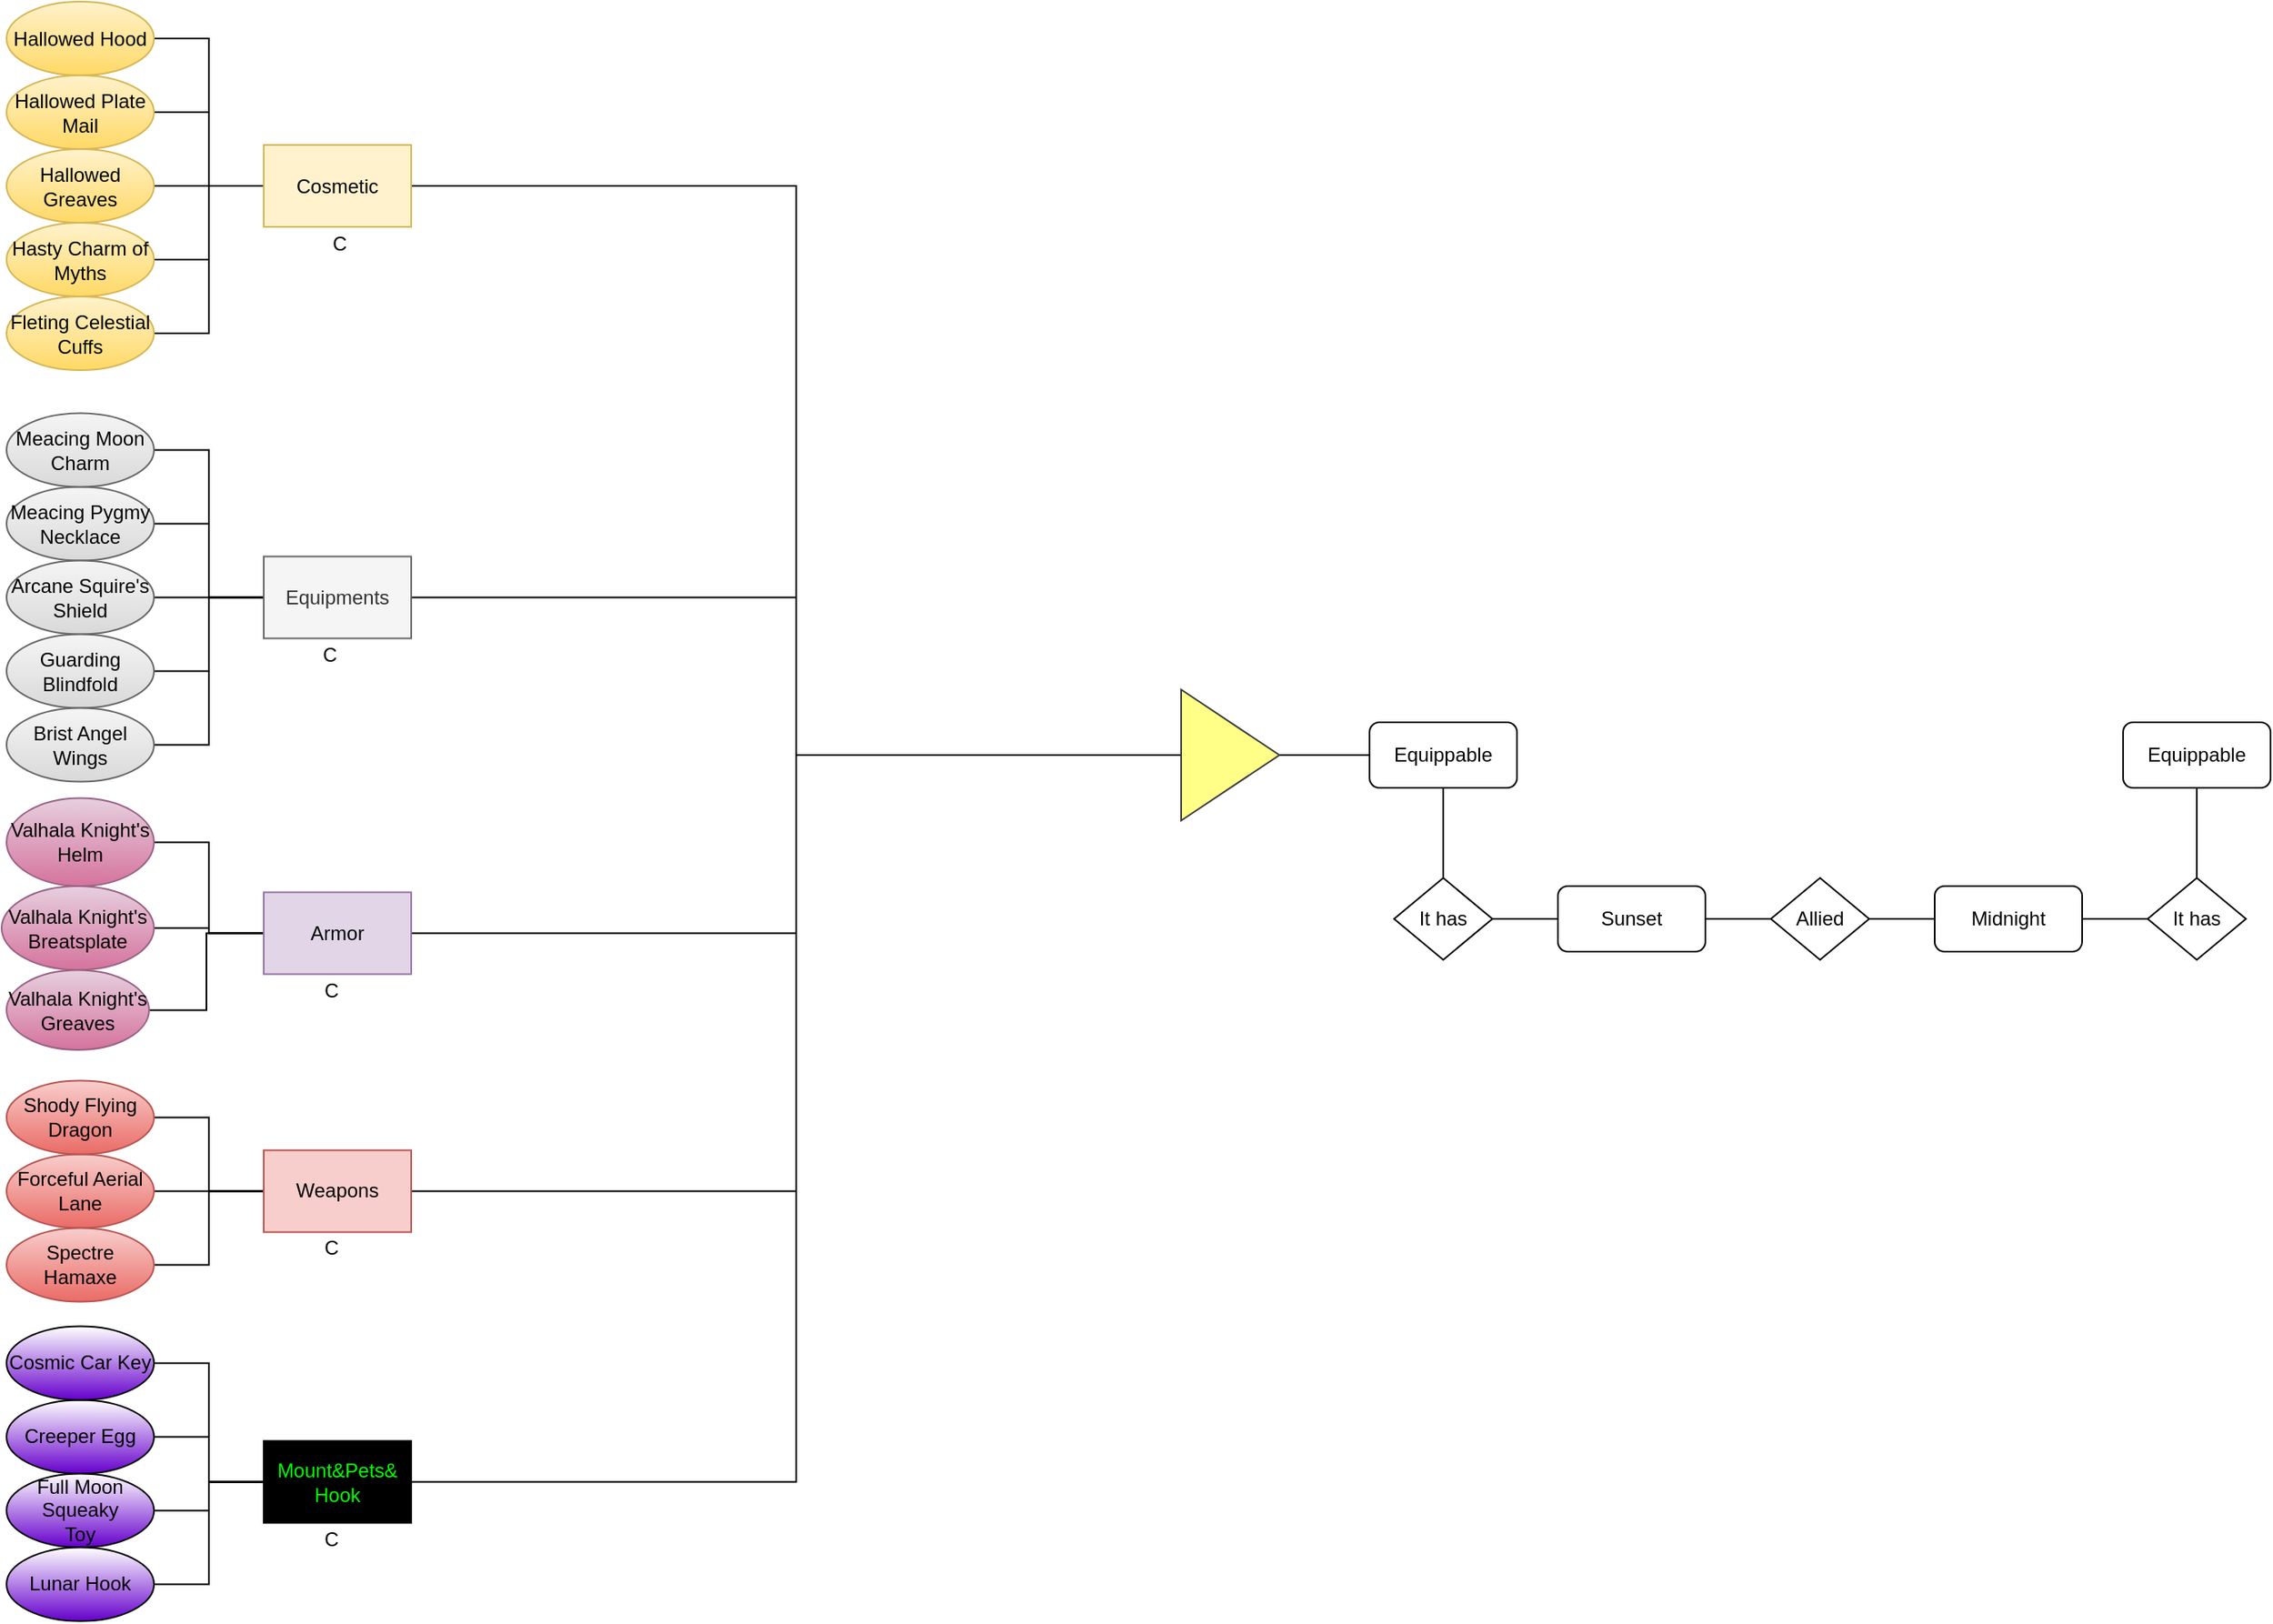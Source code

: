 <mxfile version="18.0.6" type="device"><diagram id="eugVeNgb4exJwiaft4gN" name="Página-1"><mxGraphModel dx="3541" dy="2334" grid="1" gridSize="10" guides="1" tooltips="1" connect="1" arrows="1" fold="1" page="1" pageScale="1" pageWidth="827" pageHeight="1169" math="0" shadow="0"><root><mxCell id="0"/><mxCell id="1" parent="0"/><mxCell id="1YuZW1kbg1nzWT9jqsUz-4" style="edgeStyle=orthogonalEdgeStyle;rounded=0;orthogonalLoop=1;jettySize=auto;html=1;entryX=0;entryY=0.5;entryDx=0;entryDy=0;endArrow=none;endFill=0;" parent="1" source="1YuZW1kbg1nzWT9jqsUz-1" target="1YuZW1kbg1nzWT9jqsUz-3" edge="1"><mxGeometry relative="1" as="geometry"/></mxCell><mxCell id="1YuZW1kbg1nzWT9jqsUz-1" value="Sunset" style="rounded=1;whiteSpace=wrap;html=1;" parent="1" vertex="1"><mxGeometry x="80" y="250" width="90" height="40" as="geometry"/></mxCell><mxCell id="1YuZW1kbg1nzWT9jqsUz-5" style="edgeStyle=orthogonalEdgeStyle;rounded=0;orthogonalLoop=1;jettySize=auto;html=1;endArrow=none;endFill=0;" parent="1" source="1YuZW1kbg1nzWT9jqsUz-2" target="1YuZW1kbg1nzWT9jqsUz-3" edge="1"><mxGeometry relative="1" as="geometry"/></mxCell><mxCell id="1YuZW1kbg1nzWT9jqsUz-2" value="Midnight" style="rounded=1;whiteSpace=wrap;html=1;" parent="1" vertex="1"><mxGeometry x="310" y="250" width="90" height="40" as="geometry"/></mxCell><mxCell id="1YuZW1kbg1nzWT9jqsUz-3" value="Allied" style="rhombus;whiteSpace=wrap;html=1;" parent="1" vertex="1"><mxGeometry x="210" y="245" width="60" height="50" as="geometry"/></mxCell><mxCell id="1YuZW1kbg1nzWT9jqsUz-9" style="edgeStyle=orthogonalEdgeStyle;rounded=0;orthogonalLoop=1;jettySize=auto;html=1;endArrow=none;endFill=0;" parent="1" source="1YuZW1kbg1nzWT9jqsUz-6" target="1YuZW1kbg1nzWT9jqsUz-2" edge="1"><mxGeometry relative="1" as="geometry"/></mxCell><mxCell id="aSFgNOHAeL4Cx1ctLoI--3" style="edgeStyle=orthogonalEdgeStyle;rounded=0;orthogonalLoop=1;jettySize=auto;html=1;fontColor=#000000;endArrow=none;endFill=0;" edge="1" parent="1" source="1YuZW1kbg1nzWT9jqsUz-6" target="aSFgNOHAeL4Cx1ctLoI--1"><mxGeometry relative="1" as="geometry"/></mxCell><mxCell id="1YuZW1kbg1nzWT9jqsUz-6" value="It has" style="rhombus;whiteSpace=wrap;html=1;" parent="1" vertex="1"><mxGeometry x="440" y="245" width="60" height="50" as="geometry"/></mxCell><mxCell id="1YuZW1kbg1nzWT9jqsUz-8" style="edgeStyle=orthogonalEdgeStyle;rounded=0;orthogonalLoop=1;jettySize=auto;html=1;entryX=0;entryY=0.5;entryDx=0;entryDy=0;endArrow=none;endFill=0;" parent="1" source="1YuZW1kbg1nzWT9jqsUz-7" target="1YuZW1kbg1nzWT9jqsUz-1" edge="1"><mxGeometry relative="1" as="geometry"/></mxCell><mxCell id="aSFgNOHAeL4Cx1ctLoI--2" style="edgeStyle=orthogonalEdgeStyle;rounded=0;orthogonalLoop=1;jettySize=auto;html=1;fontColor=#000000;endArrow=none;endFill=0;" edge="1" parent="1" source="1YuZW1kbg1nzWT9jqsUz-7" target="1YuZW1kbg1nzWT9jqsUz-10"><mxGeometry relative="1" as="geometry"/></mxCell><mxCell id="1YuZW1kbg1nzWT9jqsUz-7" value="It has" style="rhombus;whiteSpace=wrap;html=1;" parent="1" vertex="1"><mxGeometry x="-20" y="245" width="60" height="50" as="geometry"/></mxCell><mxCell id="aSFgNOHAeL4Cx1ctLoI--60" style="edgeStyle=orthogonalEdgeStyle;rounded=0;orthogonalLoop=1;jettySize=auto;html=1;fontColor=#000000;endArrow=none;endFill=0;" edge="1" parent="1" source="1YuZW1kbg1nzWT9jqsUz-10" target="aSFgNOHAeL4Cx1ctLoI--9"><mxGeometry relative="1" as="geometry"/></mxCell><mxCell id="1YuZW1kbg1nzWT9jqsUz-10" value="Equippable" style="rounded=1;whiteSpace=wrap;html=1;" parent="1" vertex="1"><mxGeometry x="-35" y="150" width="90" height="40" as="geometry"/></mxCell><mxCell id="aSFgNOHAeL4Cx1ctLoI--1" value="Equippable" style="rounded=1;whiteSpace=wrap;html=1;" vertex="1" parent="1"><mxGeometry x="425" y="150" width="90" height="40" as="geometry"/></mxCell><mxCell id="aSFgNOHAeL4Cx1ctLoI--4" style="edgeStyle=orthogonalEdgeStyle;rounded=0;orthogonalLoop=1;jettySize=auto;html=1;entryX=1;entryY=0.5;entryDx=0;entryDy=0;endArrow=none;endFill=0;" edge="1" parent="1" source="aSFgNOHAeL4Cx1ctLoI--9" target="aSFgNOHAeL4Cx1ctLoI--50"><mxGeometry relative="1" as="geometry"/></mxCell><mxCell id="aSFgNOHAeL4Cx1ctLoI--5" style="edgeStyle=orthogonalEdgeStyle;rounded=0;orthogonalLoop=1;jettySize=auto;html=1;entryX=1;entryY=0.5;entryDx=0;entryDy=0;endArrow=none;endFill=0;" edge="1" parent="1" source="aSFgNOHAeL4Cx1ctLoI--9" target="aSFgNOHAeL4Cx1ctLoI--51"><mxGeometry relative="1" as="geometry"/></mxCell><mxCell id="aSFgNOHAeL4Cx1ctLoI--6" style="edgeStyle=orthogonalEdgeStyle;rounded=0;orthogonalLoop=1;jettySize=auto;html=1;entryX=1;entryY=0.5;entryDx=0;entryDy=0;endArrow=none;endFill=0;" edge="1" parent="1" source="aSFgNOHAeL4Cx1ctLoI--9" target="aSFgNOHAeL4Cx1ctLoI--52"><mxGeometry relative="1" as="geometry"/></mxCell><mxCell id="aSFgNOHAeL4Cx1ctLoI--7" style="edgeStyle=orthogonalEdgeStyle;rounded=0;orthogonalLoop=1;jettySize=auto;html=1;entryX=1;entryY=0.5;entryDx=0;entryDy=0;endArrow=none;endFill=0;" edge="1" parent="1" source="aSFgNOHAeL4Cx1ctLoI--9" target="aSFgNOHAeL4Cx1ctLoI--53"><mxGeometry relative="1" as="geometry"/></mxCell><mxCell id="aSFgNOHAeL4Cx1ctLoI--8" style="edgeStyle=orthogonalEdgeStyle;rounded=0;orthogonalLoop=1;jettySize=auto;html=1;entryX=1;entryY=0.5;entryDx=0;entryDy=0;endArrow=none;endFill=0;" edge="1" parent="1" source="aSFgNOHAeL4Cx1ctLoI--9" target="aSFgNOHAeL4Cx1ctLoI--54"><mxGeometry relative="1" as="geometry"/></mxCell><mxCell id="aSFgNOHAeL4Cx1ctLoI--9" value="" style="triangle;whiteSpace=wrap;html=1;rotation=0;fillColor=#ffff88;strokeColor=#36393d;" vertex="1" parent="1"><mxGeometry x="-150" y="130" width="60" height="80" as="geometry"/></mxCell><mxCell id="aSFgNOHAeL4Cx1ctLoI--10" style="edgeStyle=orthogonalEdgeStyle;rounded=0;orthogonalLoop=1;jettySize=auto;html=1;entryX=0;entryY=0.5;entryDx=0;entryDy=0;endArrow=none;endFill=0;" edge="1" parent="1" source="aSFgNOHAeL4Cx1ctLoI--11" target="aSFgNOHAeL4Cx1ctLoI--50"><mxGeometry relative="1" as="geometry"/></mxCell><mxCell id="aSFgNOHAeL4Cx1ctLoI--11" value="&lt;span&gt;Hallowed Plate&lt;br&gt;Mail&lt;br&gt;&lt;/span&gt;" style="ellipse;whiteSpace=wrap;html=1;fillColor=#fff2cc;gradientColor=#ffd966;strokeColor=#d6b656;" vertex="1" parent="1"><mxGeometry x="-867" y="-245" width="90" height="45" as="geometry"/></mxCell><mxCell id="aSFgNOHAeL4Cx1ctLoI--12" style="edgeStyle=orthogonalEdgeStyle;rounded=0;orthogonalLoop=1;jettySize=auto;html=1;endArrow=none;endFill=0;" edge="1" parent="1" source="aSFgNOHAeL4Cx1ctLoI--13" target="aSFgNOHAeL4Cx1ctLoI--50"><mxGeometry relative="1" as="geometry"/></mxCell><mxCell id="aSFgNOHAeL4Cx1ctLoI--13" value="&lt;span&gt;Hallowed Greaves&lt;/span&gt;" style="ellipse;whiteSpace=wrap;html=1;fillColor=#fff2cc;gradientColor=#ffd966;strokeColor=#d6b656;" vertex="1" parent="1"><mxGeometry x="-867" y="-200" width="90" height="45" as="geometry"/></mxCell><mxCell id="aSFgNOHAeL4Cx1ctLoI--14" style="edgeStyle=orthogonalEdgeStyle;rounded=0;orthogonalLoop=1;jettySize=auto;html=1;entryX=0;entryY=0.5;entryDx=0;entryDy=0;endArrow=none;endFill=0;" edge="1" parent="1" source="aSFgNOHAeL4Cx1ctLoI--15" target="aSFgNOHAeL4Cx1ctLoI--50"><mxGeometry relative="1" as="geometry"/></mxCell><mxCell id="aSFgNOHAeL4Cx1ctLoI--15" value="Hasty Charm of&lt;br&gt;Myths" style="ellipse;whiteSpace=wrap;html=1;fillColor=#fff2cc;gradientColor=#ffd966;strokeColor=#d6b656;" vertex="1" parent="1"><mxGeometry x="-867" y="-155" width="90" height="45" as="geometry"/></mxCell><mxCell id="aSFgNOHAeL4Cx1ctLoI--16" style="edgeStyle=orthogonalEdgeStyle;rounded=0;orthogonalLoop=1;jettySize=auto;html=1;entryX=0;entryY=0.5;entryDx=0;entryDy=0;endArrow=none;endFill=0;" edge="1" parent="1" source="aSFgNOHAeL4Cx1ctLoI--17" target="aSFgNOHAeL4Cx1ctLoI--50"><mxGeometry relative="1" as="geometry"/></mxCell><mxCell id="aSFgNOHAeL4Cx1ctLoI--17" value="Hallowed Hood" style="ellipse;whiteSpace=wrap;html=1;fillColor=#fff2cc;gradientColor=#ffd966;strokeColor=#d6b656;" vertex="1" parent="1"><mxGeometry x="-867" y="-290" width="90" height="45" as="geometry"/></mxCell><mxCell id="aSFgNOHAeL4Cx1ctLoI--18" style="edgeStyle=orthogonalEdgeStyle;rounded=0;orthogonalLoop=1;jettySize=auto;html=1;entryX=0;entryY=0.5;entryDx=0;entryDy=0;endArrow=none;endFill=0;" edge="1" parent="1" source="aSFgNOHAeL4Cx1ctLoI--19" target="aSFgNOHAeL4Cx1ctLoI--50"><mxGeometry relative="1" as="geometry"/></mxCell><mxCell id="aSFgNOHAeL4Cx1ctLoI--19" value="Fleting Celestial&lt;br&gt;Cuffs" style="ellipse;whiteSpace=wrap;html=1;fillColor=#fff2cc;gradientColor=#ffd966;strokeColor=#d6b656;" vertex="1" parent="1"><mxGeometry x="-867" y="-110" width="90" height="45" as="geometry"/></mxCell><mxCell id="aSFgNOHAeL4Cx1ctLoI--20" style="edgeStyle=orthogonalEdgeStyle;rounded=0;orthogonalLoop=1;jettySize=auto;html=1;entryX=0;entryY=0.5;entryDx=0;entryDy=0;endArrow=none;endFill=0;" edge="1" parent="1" source="aSFgNOHAeL4Cx1ctLoI--21" target="aSFgNOHAeL4Cx1ctLoI--51"><mxGeometry relative="1" as="geometry"/></mxCell><mxCell id="aSFgNOHAeL4Cx1ctLoI--21" value="&lt;span&gt;Meacing Pygmy&lt;br&gt;&lt;/span&gt;Necklace" style="ellipse;whiteSpace=wrap;html=1;fillColor=#f5f5f5;gradientColor=#D9D9D9;strokeColor=#666666;" vertex="1" parent="1"><mxGeometry x="-867" y="6.25" width="90" height="45" as="geometry"/></mxCell><mxCell id="aSFgNOHAeL4Cx1ctLoI--22" style="edgeStyle=orthogonalEdgeStyle;rounded=0;orthogonalLoop=1;jettySize=auto;html=1;entryX=0;entryY=0.5;entryDx=0;entryDy=0;endArrow=none;endFill=0;" edge="1" parent="1" source="aSFgNOHAeL4Cx1ctLoI--23" target="aSFgNOHAeL4Cx1ctLoI--51"><mxGeometry relative="1" as="geometry"/></mxCell><mxCell id="aSFgNOHAeL4Cx1ctLoI--23" value="Arcane Squire's&lt;br&gt;Shield" style="ellipse;whiteSpace=wrap;html=1;fillColor=#f5f5f5;gradientColor=#D9D9D9;strokeColor=#666666;" vertex="1" parent="1"><mxGeometry x="-867" y="51.25" width="90" height="45" as="geometry"/></mxCell><mxCell id="aSFgNOHAeL4Cx1ctLoI--24" style="edgeStyle=orthogonalEdgeStyle;rounded=0;orthogonalLoop=1;jettySize=auto;html=1;endArrow=none;endFill=0;" edge="1" parent="1" source="aSFgNOHAeL4Cx1ctLoI--25" target="aSFgNOHAeL4Cx1ctLoI--51"><mxGeometry relative="1" as="geometry"/></mxCell><mxCell id="aSFgNOHAeL4Cx1ctLoI--25" value="Guarding Blindfold" style="ellipse;whiteSpace=wrap;html=1;fillColor=#f5f5f5;gradientColor=#D9D9D9;strokeColor=#666666;" vertex="1" parent="1"><mxGeometry x="-867" y="96.25" width="90" height="45" as="geometry"/></mxCell><mxCell id="aSFgNOHAeL4Cx1ctLoI--26" style="edgeStyle=orthogonalEdgeStyle;rounded=0;orthogonalLoop=1;jettySize=auto;html=1;entryX=0;entryY=0.5;entryDx=0;entryDy=0;endArrow=none;endFill=0;" edge="1" parent="1" source="aSFgNOHAeL4Cx1ctLoI--27" target="aSFgNOHAeL4Cx1ctLoI--51"><mxGeometry relative="1" as="geometry"/></mxCell><mxCell id="aSFgNOHAeL4Cx1ctLoI--27" value="Meacing Moon&lt;br&gt;Charm" style="ellipse;whiteSpace=wrap;html=1;fillColor=#f5f5f5;gradientColor=#D9D9D9;strokeColor=#666666;" vertex="1" parent="1"><mxGeometry x="-867" y="-38.75" width="90" height="45" as="geometry"/></mxCell><mxCell id="aSFgNOHAeL4Cx1ctLoI--28" style="edgeStyle=orthogonalEdgeStyle;rounded=0;orthogonalLoop=1;jettySize=auto;html=1;entryX=0;entryY=0.5;entryDx=0;entryDy=0;endArrow=none;endFill=0;" edge="1" parent="1" source="aSFgNOHAeL4Cx1ctLoI--29" target="aSFgNOHAeL4Cx1ctLoI--51"><mxGeometry relative="1" as="geometry"/></mxCell><mxCell id="aSFgNOHAeL4Cx1ctLoI--29" value="Brist Angel Wings" style="ellipse;whiteSpace=wrap;html=1;fillColor=#f5f5f5;gradientColor=#D9D9D9;strokeColor=#666666;" vertex="1" parent="1"><mxGeometry x="-867" y="141.25" width="90" height="45" as="geometry"/></mxCell><mxCell id="aSFgNOHAeL4Cx1ctLoI--30" style="edgeStyle=orthogonalEdgeStyle;rounded=0;orthogonalLoop=1;jettySize=auto;html=1;entryX=0;entryY=0.5;entryDx=0;entryDy=0;endArrow=none;endFill=0;" edge="1" parent="1" source="aSFgNOHAeL4Cx1ctLoI--31" target="aSFgNOHAeL4Cx1ctLoI--52"><mxGeometry relative="1" as="geometry"/></mxCell><mxCell id="aSFgNOHAeL4Cx1ctLoI--31" value="&lt;span&gt;Valhala Knight's&lt;/span&gt;&lt;br&gt;Breatsplate" style="ellipse;whiteSpace=wrap;html=1;fillColor=#e6d0de;gradientColor=#d5739d;strokeColor=#996185;" vertex="1" parent="1"><mxGeometry x="-870" y="250" width="93" height="51.25" as="geometry"/></mxCell><mxCell id="aSFgNOHAeL4Cx1ctLoI--32" style="edgeStyle=orthogonalEdgeStyle;rounded=0;orthogonalLoop=1;jettySize=auto;html=1;entryX=0;entryY=0.5;entryDx=0;entryDy=0;endArrow=none;endFill=0;" edge="1" parent="1" source="aSFgNOHAeL4Cx1ctLoI--33" target="aSFgNOHAeL4Cx1ctLoI--52"><mxGeometry relative="1" as="geometry"/></mxCell><mxCell id="aSFgNOHAeL4Cx1ctLoI--33" value="&lt;span&gt;Valhala Knight's&lt;/span&gt;&lt;br&gt;Greaves" style="ellipse;whiteSpace=wrap;html=1;fillColor=#e6d0de;gradientColor=#d5739d;strokeColor=#996185;" vertex="1" parent="1"><mxGeometry x="-867" y="301.25" width="87" height="48.75" as="geometry"/></mxCell><mxCell id="aSFgNOHAeL4Cx1ctLoI--34" style="edgeStyle=orthogonalEdgeStyle;rounded=0;orthogonalLoop=1;jettySize=auto;html=1;entryX=0;entryY=0.5;entryDx=0;entryDy=0;endArrow=none;endFill=0;" edge="1" parent="1" source="aSFgNOHAeL4Cx1ctLoI--35" target="aSFgNOHAeL4Cx1ctLoI--52"><mxGeometry relative="1" as="geometry"/></mxCell><mxCell id="aSFgNOHAeL4Cx1ctLoI--35" value="Valhala Knight's&lt;br&gt;Helm" style="ellipse;whiteSpace=wrap;html=1;fillColor=#e6d0de;gradientColor=#d5739d;strokeColor=#996185;" vertex="1" parent="1"><mxGeometry x="-867" y="196.25" width="90" height="53.75" as="geometry"/></mxCell><mxCell id="aSFgNOHAeL4Cx1ctLoI--36" style="edgeStyle=orthogonalEdgeStyle;rounded=0;orthogonalLoop=1;jettySize=auto;html=1;entryX=0;entryY=0.5;entryDx=0;entryDy=0;endArrow=none;endFill=0;" edge="1" parent="1" source="aSFgNOHAeL4Cx1ctLoI--37" target="aSFgNOHAeL4Cx1ctLoI--53"><mxGeometry relative="1" as="geometry"/></mxCell><mxCell id="aSFgNOHAeL4Cx1ctLoI--37" value="Forceful Aerial Lane" style="ellipse;whiteSpace=wrap;html=1;fillColor=#f8cecc;gradientColor=#ea6b66;strokeColor=#b85450;" vertex="1" parent="1"><mxGeometry x="-867" y="413.75" width="90" height="45" as="geometry"/></mxCell><mxCell id="aSFgNOHAeL4Cx1ctLoI--38" style="edgeStyle=orthogonalEdgeStyle;rounded=0;orthogonalLoop=1;jettySize=auto;html=1;entryX=0;entryY=0.5;entryDx=0;entryDy=0;endArrow=none;endFill=0;" edge="1" parent="1" source="aSFgNOHAeL4Cx1ctLoI--39" target="aSFgNOHAeL4Cx1ctLoI--53"><mxGeometry relative="1" as="geometry"/></mxCell><mxCell id="aSFgNOHAeL4Cx1ctLoI--39" value="Spectre Hamaxe" style="ellipse;whiteSpace=wrap;html=1;fillColor=#f8cecc;gradientColor=#ea6b66;strokeColor=#b85450;" vertex="1" parent="1"><mxGeometry x="-867" y="458.75" width="90" height="45" as="geometry"/></mxCell><mxCell id="aSFgNOHAeL4Cx1ctLoI--40" style="edgeStyle=orthogonalEdgeStyle;rounded=0;orthogonalLoop=1;jettySize=auto;html=1;endArrow=none;endFill=0;" edge="1" parent="1" source="aSFgNOHAeL4Cx1ctLoI--41" target="aSFgNOHAeL4Cx1ctLoI--53"><mxGeometry relative="1" as="geometry"/></mxCell><mxCell id="aSFgNOHAeL4Cx1ctLoI--41" value="Shody Flying&lt;br&gt;Dragon" style="ellipse;whiteSpace=wrap;html=1;fillColor=#f8cecc;gradientColor=#ea6b66;strokeColor=#b85450;" vertex="1" parent="1"><mxGeometry x="-867" y="368.75" width="90" height="45" as="geometry"/></mxCell><mxCell id="aSFgNOHAeL4Cx1ctLoI--42" style="edgeStyle=orthogonalEdgeStyle;rounded=0;orthogonalLoop=1;jettySize=auto;html=1;endArrow=none;endFill=0;" edge="1" parent="1" source="aSFgNOHAeL4Cx1ctLoI--43" target="aSFgNOHAeL4Cx1ctLoI--54"><mxGeometry relative="1" as="geometry"/></mxCell><mxCell id="aSFgNOHAeL4Cx1ctLoI--43" value="Creeper Egg" style="ellipse;whiteSpace=wrap;html=1;gradientColor=#6600CC;" vertex="1" parent="1"><mxGeometry x="-867" y="563.75" width="90" height="45" as="geometry"/></mxCell><mxCell id="aSFgNOHAeL4Cx1ctLoI--44" style="edgeStyle=orthogonalEdgeStyle;rounded=0;orthogonalLoop=1;jettySize=auto;html=1;entryX=0;entryY=0.5;entryDx=0;entryDy=0;endArrow=none;endFill=0;" edge="1" parent="1" source="aSFgNOHAeL4Cx1ctLoI--45" target="aSFgNOHAeL4Cx1ctLoI--54"><mxGeometry relative="1" as="geometry"/></mxCell><mxCell id="aSFgNOHAeL4Cx1ctLoI--45" value="Full Moon Squeaky&lt;br&gt;Toy" style="ellipse;whiteSpace=wrap;html=1;gradientColor=#6600CC;" vertex="1" parent="1"><mxGeometry x="-867" y="608.75" width="90" height="45" as="geometry"/></mxCell><mxCell id="aSFgNOHAeL4Cx1ctLoI--46" style="edgeStyle=orthogonalEdgeStyle;rounded=0;orthogonalLoop=1;jettySize=auto;html=1;entryX=0;entryY=0.5;entryDx=0;entryDy=0;endArrow=none;endFill=0;" edge="1" parent="1" source="aSFgNOHAeL4Cx1ctLoI--47" target="aSFgNOHAeL4Cx1ctLoI--54"><mxGeometry relative="1" as="geometry"/></mxCell><mxCell id="aSFgNOHAeL4Cx1ctLoI--47" value="Cosmic Car Key" style="ellipse;whiteSpace=wrap;html=1;gradientColor=#6600CC;" vertex="1" parent="1"><mxGeometry x="-867" y="518.75" width="90" height="45" as="geometry"/></mxCell><mxCell id="aSFgNOHAeL4Cx1ctLoI--48" style="edgeStyle=orthogonalEdgeStyle;rounded=0;orthogonalLoop=1;jettySize=auto;html=1;entryX=0;entryY=0.5;entryDx=0;entryDy=0;endArrow=none;endFill=0;" edge="1" parent="1" source="aSFgNOHAeL4Cx1ctLoI--49" target="aSFgNOHAeL4Cx1ctLoI--54"><mxGeometry relative="1" as="geometry"/></mxCell><mxCell id="aSFgNOHAeL4Cx1ctLoI--49" value="Lunar Hook" style="ellipse;whiteSpace=wrap;html=1;gradientColor=#6600CC;" vertex="1" parent="1"><mxGeometry x="-867" y="653.75" width="90" height="45" as="geometry"/></mxCell><mxCell id="aSFgNOHAeL4Cx1ctLoI--50" value="Cosmetic" style="rounded=0;whiteSpace=wrap;html=1;fillColor=#fff2cc;strokeColor=#d6b656;" vertex="1" parent="1"><mxGeometry x="-710" y="-202.5" width="90" height="50" as="geometry"/></mxCell><mxCell id="aSFgNOHAeL4Cx1ctLoI--51" value="Equipments" style="rounded=0;whiteSpace=wrap;html=1;fillColor=#f5f5f5;fontColor=#333333;strokeColor=#666666;" vertex="1" parent="1"><mxGeometry x="-710" y="48.75" width="90" height="50" as="geometry"/></mxCell><mxCell id="aSFgNOHAeL4Cx1ctLoI--52" value="Armor" style="rounded=0;whiteSpace=wrap;html=1;fillColor=#e1d5e7;strokeColor=#9673a6;" vertex="1" parent="1"><mxGeometry x="-710" y="253.75" width="90" height="50" as="geometry"/></mxCell><mxCell id="aSFgNOHAeL4Cx1ctLoI--53" value="Weapons" style="rounded=0;whiteSpace=wrap;html=1;fillColor=#f8cecc;strokeColor=#b85450;" vertex="1" parent="1"><mxGeometry x="-710" y="411.25" width="90" height="50" as="geometry"/></mxCell><mxCell id="aSFgNOHAeL4Cx1ctLoI--54" value="&lt;font color=&quot;#00ff00&quot;&gt;Mount&amp;amp;Pets&amp;amp;&lt;br&gt;Hook&lt;/font&gt;" style="rounded=0;whiteSpace=wrap;html=1;fillColor=#000000;" vertex="1" parent="1"><mxGeometry x="-710" y="588.75" width="90" height="50" as="geometry"/></mxCell><mxCell id="aSFgNOHAeL4Cx1ctLoI--55" value="C" style="text;html=1;align=center;verticalAlign=middle;resizable=0;points=[];autosize=1;strokeColor=none;fillColor=none;" vertex="1" parent="1"><mxGeometry x="-674" y="-152.5" width="20" height="20" as="geometry"/></mxCell><mxCell id="aSFgNOHAeL4Cx1ctLoI--56" value="C" style="text;html=1;align=center;verticalAlign=middle;resizable=0;points=[];autosize=1;strokeColor=none;fillColor=none;" vertex="1" parent="1"><mxGeometry x="-680" y="98.75" width="20" height="20" as="geometry"/></mxCell><mxCell id="aSFgNOHAeL4Cx1ctLoI--57" value="C" style="text;html=1;align=center;verticalAlign=middle;resizable=0;points=[];autosize=1;strokeColor=none;fillColor=none;" vertex="1" parent="1"><mxGeometry x="-679" y="303.75" width="20" height="20" as="geometry"/></mxCell><mxCell id="aSFgNOHAeL4Cx1ctLoI--58" value="C" style="text;html=1;align=center;verticalAlign=middle;resizable=0;points=[];autosize=1;strokeColor=none;fillColor=none;" vertex="1" parent="1"><mxGeometry x="-679" y="461.25" width="20" height="20" as="geometry"/></mxCell><mxCell id="aSFgNOHAeL4Cx1ctLoI--59" value="C" style="text;html=1;align=center;verticalAlign=middle;resizable=0;points=[];autosize=1;strokeColor=none;fillColor=none;" vertex="1" parent="1"><mxGeometry x="-679" y="638.75" width="20" height="20" as="geometry"/></mxCell></root></mxGraphModel></diagram></mxfile>